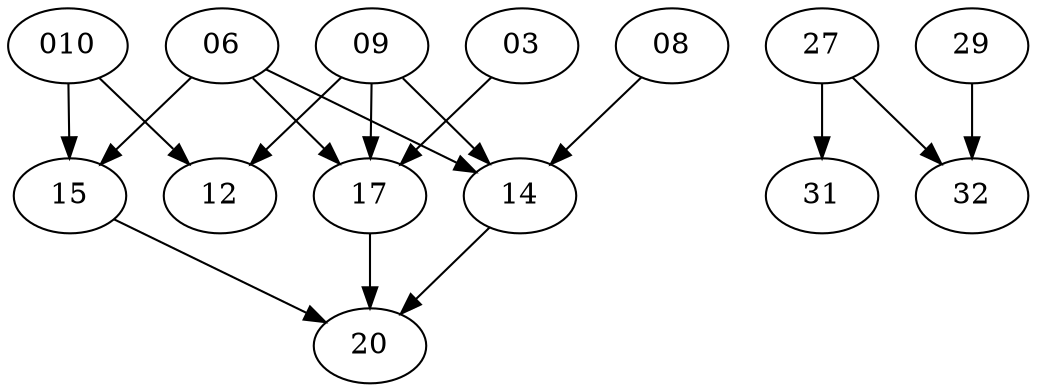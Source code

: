 digraph {
	09 -> 12
	010 -> 12
	06 -> 14
	08 -> 14
	09 -> 14
	06 -> 15
	010 -> 15
	03 -> 17
	06 -> 17
	09 -> 17
	14 -> 20
	15 -> 20
	17 -> 20
	27 -> 31
	27 -> 32
	29 -> 32
}
